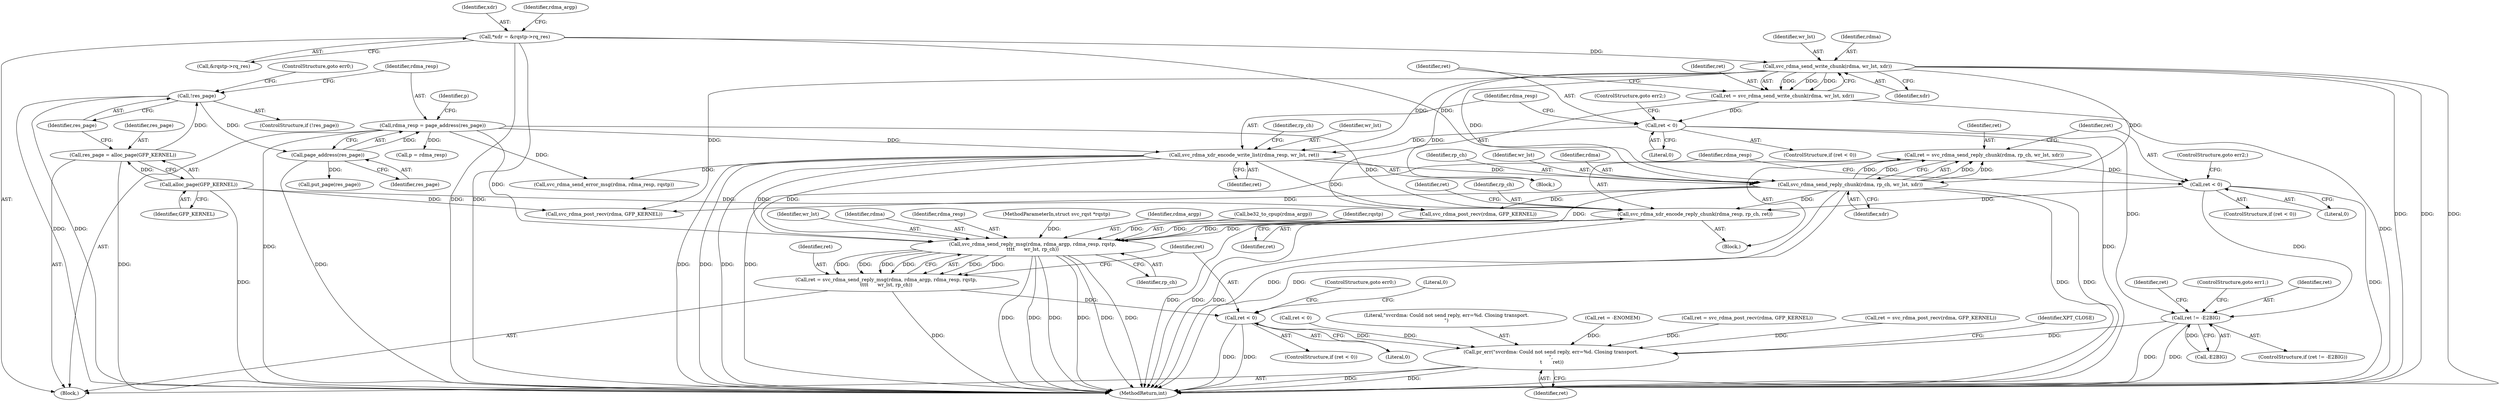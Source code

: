 digraph "0_linux_c70422f760c120480fee4de6c38804c72aa26bc1_40@API" {
"1000228" [label="(Call,ret = svc_rdma_send_reply_chunk(rdma, rp_ch, wr_lst, xdr))"];
"1000230" [label="(Call,svc_rdma_send_reply_chunk(rdma, rp_ch, wr_lst, xdr))"];
"1000212" [label="(Call,svc_rdma_send_write_chunk(rdma, wr_lst, xdr))"];
"1000119" [label="(Call,*xdr = &rqstp->rq_res)"];
"1000221" [label="(Call,svc_rdma_xdr_encode_write_list(rdma_resp, wr_lst, ret))"];
"1000157" [label="(Call,rdma_resp = page_address(res_page))"];
"1000159" [label="(Call,page_address(res_page))"];
"1000154" [label="(Call,!res_page)"];
"1000149" [label="(Call,res_page = alloc_page(GFP_KERNEL))"];
"1000151" [label="(Call,alloc_page(GFP_KERNEL))"];
"1000217" [label="(Call,ret < 0)"];
"1000210" [label="(Call,ret = svc_rdma_send_write_chunk(rdma, wr_lst, xdr))"];
"1000236" [label="(Call,ret < 0)"];
"1000240" [label="(Call,svc_rdma_xdr_encode_reply_chunk(rdma_resp, rp_ch, ret))"];
"1000254" [label="(Call,svc_rdma_send_reply_msg(rdma, rdma_argp, rdma_resp, rqstp,\n\t\t\t\t      wr_lst, rp_ch))"];
"1000252" [label="(Call,ret = svc_rdma_send_reply_msg(rdma, rdma_argp, rdma_resp, rqstp,\n\t\t\t\t      wr_lst, rp_ch))"];
"1000262" [label="(Call,ret < 0)"];
"1000300" [label="(Call,pr_err(\"svcrdma: Could not send reply, err=%d. Closing transport.\n\",\n \t       ret))"];
"1000270" [label="(Call,ret != -E2BIG)"];
"1000227" [label="(Block,)"];
"1000217" [label="(Call,ret < 0)"];
"1000155" [label="(Identifier,res_page)"];
"1000218" [label="(Identifier,ret)"];
"1000152" [label="(Identifier,GFP_KERNEL)"];
"1000259" [label="(Identifier,wr_lst)"];
"1000240" [label="(Call,svc_rdma_xdr_encode_reply_chunk(rdma_resp, rp_ch, ret))"];
"1000161" [label="(Call,p = rdma_resp)"];
"1000219" [label="(Literal,0)"];
"1000276" [label="(Identifier,ret)"];
"1000272" [label="(Call,-E2BIG)"];
"1000290" [label="(Call,ret < 0)"];
"1000157" [label="(Call,rdma_resp = page_address(res_page))"];
"1000300" [label="(Call,pr_err(\"svcrdma: Could not send reply, err=%d. Closing transport.\n\",\n \t       ret))"];
"1000154" [label="(Call,!res_page)"];
"1000254" [label="(Call,svc_rdma_send_reply_msg(rdma, rdma_argp, rdma_resp, rqstp,\n\t\t\t\t      wr_lst, rp_ch))"];
"1000253" [label="(Identifier,ret)"];
"1000236" [label="(Call,ret < 0)"];
"1000211" [label="(Identifier,ret)"];
"1000120" [label="(Identifier,xdr)"];
"1000162" [label="(Identifier,p)"];
"1000267" [label="(Literal,0)"];
"1000285" [label="(Call,svc_rdma_send_error_msg(rdma, rdma_resp, rqstp))"];
"1000153" [label="(ControlStructure,if (!res_page))"];
"1000150" [label="(Identifier,res_page)"];
"1000160" [label="(Identifier,res_page)"];
"1000232" [label="(Identifier,rp_ch)"];
"1000238" [label="(Literal,0)"];
"1000222" [label="(Identifier,rdma_resp)"];
"1000221" [label="(Call,svc_rdma_xdr_encode_write_list(rdma_resp, wr_lst, ret))"];
"1000255" [label="(Identifier,rdma)"];
"1000121" [label="(Call,&rqstp->rq_res)"];
"1000128" [label="(Identifier,rdma_argp)"];
"1000274" [label="(ControlStructure,goto err1;)"];
"1000234" [label="(Identifier,xdr)"];
"1000119" [label="(Call,*xdr = &rqstp->rq_res)"];
"1000301" [label="(Literal,\"svcrdma: Could not send reply, err=%d. Closing transport.\n\")"];
"1000226" [label="(Identifier,rp_ch)"];
"1000233" [label="(Identifier,wr_lst)"];
"1000237" [label="(Identifier,ret)"];
"1000277" [label="(Call,svc_rdma_post_recv(rdma, GFP_KERNEL))"];
"1000159" [label="(Call,page_address(res_page))"];
"1000241" [label="(Identifier,rdma_resp)"];
"1000257" [label="(Identifier,rdma_resp)"];
"1000209" [label="(Block,)"];
"1000252" [label="(Call,ret = svc_rdma_send_reply_msg(rdma, rdma_argp, rdma_resp, rqstp,\n\t\t\t\t      wr_lst, rp_ch))"];
"1000265" [label="(ControlStructure,goto err0;)"];
"1000235" [label="(ControlStructure,if (ret < 0))"];
"1000145" [label="(Call,ret = -ENOMEM)"];
"1000262" [label="(Call,ret < 0)"];
"1000244" [label="(Call,ret = svc_rdma_post_recv(rdma, GFP_KERNEL))"];
"1000243" [label="(Identifier,ret)"];
"1000215" [label="(Identifier,xdr)"];
"1000231" [label="(Identifier,rdma)"];
"1000230" [label="(Call,svc_rdma_send_reply_chunk(rdma, rp_ch, wr_lst, xdr))"];
"1000105" [label="(MethodParameterIn,struct svc_rqst *rqstp)"];
"1000158" [label="(Identifier,rdma_resp)"];
"1000210" [label="(Call,ret = svc_rdma_send_write_chunk(rdma, wr_lst, xdr))"];
"1000297" [label="(Call,put_page(res_page))"];
"1000214" [label="(Identifier,wr_lst)"];
"1000312" [label="(MethodReturn,int)"];
"1000220" [label="(ControlStructure,goto err2;)"];
"1000260" [label="(Identifier,rp_ch)"];
"1000269" [label="(ControlStructure,if (ret != -E2BIG))"];
"1000228" [label="(Call,ret = svc_rdma_send_reply_chunk(rdma, rp_ch, wr_lst, xdr))"];
"1000246" [label="(Call,svc_rdma_post_recv(rdma, GFP_KERNEL))"];
"1000245" [label="(Identifier,ret)"];
"1000261" [label="(ControlStructure,if (ret < 0))"];
"1000275" [label="(Call,ret = svc_rdma_post_recv(rdma, GFP_KERNEL))"];
"1000229" [label="(Identifier,ret)"];
"1000149" [label="(Call,res_page = alloc_page(GFP_KERNEL))"];
"1000256" [label="(Identifier,rdma_argp)"];
"1000216" [label="(ControlStructure,if (ret < 0))"];
"1000302" [label="(Identifier,ret)"];
"1000224" [label="(Identifier,ret)"];
"1000271" [label="(Identifier,ret)"];
"1000270" [label="(Call,ret != -E2BIG)"];
"1000239" [label="(ControlStructure,goto err2;)"];
"1000213" [label="(Identifier,rdma)"];
"1000151" [label="(Call,alloc_page(GFP_KERNEL))"];
"1000242" [label="(Identifier,rp_ch)"];
"1000143" [label="(Call,be32_to_cpup(rdma_argp))"];
"1000264" [label="(Literal,0)"];
"1000258" [label="(Identifier,rqstp)"];
"1000212" [label="(Call,svc_rdma_send_write_chunk(rdma, wr_lst, xdr))"];
"1000156" [label="(ControlStructure,goto err0;)"];
"1000106" [label="(Block,)"];
"1000304" [label="(Identifier,XPT_CLOSE)"];
"1000263" [label="(Identifier,ret)"];
"1000223" [label="(Identifier,wr_lst)"];
"1000228" -> "1000227"  [label="AST: "];
"1000228" -> "1000230"  [label="CFG: "];
"1000229" -> "1000228"  [label="AST: "];
"1000230" -> "1000228"  [label="AST: "];
"1000237" -> "1000228"  [label="CFG: "];
"1000228" -> "1000312"  [label="DDG: "];
"1000230" -> "1000228"  [label="DDG: "];
"1000230" -> "1000228"  [label="DDG: "];
"1000230" -> "1000228"  [label="DDG: "];
"1000230" -> "1000228"  [label="DDG: "];
"1000228" -> "1000236"  [label="DDG: "];
"1000230" -> "1000234"  [label="CFG: "];
"1000231" -> "1000230"  [label="AST: "];
"1000232" -> "1000230"  [label="AST: "];
"1000233" -> "1000230"  [label="AST: "];
"1000234" -> "1000230"  [label="AST: "];
"1000230" -> "1000312"  [label="DDG: "];
"1000230" -> "1000312"  [label="DDG: "];
"1000230" -> "1000312"  [label="DDG: "];
"1000230" -> "1000312"  [label="DDG: "];
"1000212" -> "1000230"  [label="DDG: "];
"1000212" -> "1000230"  [label="DDG: "];
"1000221" -> "1000230"  [label="DDG: "];
"1000119" -> "1000230"  [label="DDG: "];
"1000230" -> "1000240"  [label="DDG: "];
"1000230" -> "1000246"  [label="DDG: "];
"1000230" -> "1000254"  [label="DDG: "];
"1000230" -> "1000277"  [label="DDG: "];
"1000212" -> "1000210"  [label="AST: "];
"1000212" -> "1000215"  [label="CFG: "];
"1000213" -> "1000212"  [label="AST: "];
"1000214" -> "1000212"  [label="AST: "];
"1000215" -> "1000212"  [label="AST: "];
"1000210" -> "1000212"  [label="CFG: "];
"1000212" -> "1000312"  [label="DDG: "];
"1000212" -> "1000312"  [label="DDG: "];
"1000212" -> "1000312"  [label="DDG: "];
"1000212" -> "1000210"  [label="DDG: "];
"1000212" -> "1000210"  [label="DDG: "];
"1000212" -> "1000210"  [label="DDG: "];
"1000119" -> "1000212"  [label="DDG: "];
"1000212" -> "1000221"  [label="DDG: "];
"1000212" -> "1000246"  [label="DDG: "];
"1000212" -> "1000277"  [label="DDG: "];
"1000119" -> "1000106"  [label="AST: "];
"1000119" -> "1000121"  [label="CFG: "];
"1000120" -> "1000119"  [label="AST: "];
"1000121" -> "1000119"  [label="AST: "];
"1000128" -> "1000119"  [label="CFG: "];
"1000119" -> "1000312"  [label="DDG: "];
"1000119" -> "1000312"  [label="DDG: "];
"1000221" -> "1000209"  [label="AST: "];
"1000221" -> "1000224"  [label="CFG: "];
"1000222" -> "1000221"  [label="AST: "];
"1000223" -> "1000221"  [label="AST: "];
"1000224" -> "1000221"  [label="AST: "];
"1000226" -> "1000221"  [label="CFG: "];
"1000221" -> "1000312"  [label="DDG: "];
"1000221" -> "1000312"  [label="DDG: "];
"1000221" -> "1000312"  [label="DDG: "];
"1000157" -> "1000221"  [label="DDG: "];
"1000217" -> "1000221"  [label="DDG: "];
"1000221" -> "1000240"  [label="DDG: "];
"1000221" -> "1000254"  [label="DDG: "];
"1000221" -> "1000254"  [label="DDG: "];
"1000221" -> "1000285"  [label="DDG: "];
"1000157" -> "1000106"  [label="AST: "];
"1000157" -> "1000159"  [label="CFG: "];
"1000158" -> "1000157"  [label="AST: "];
"1000159" -> "1000157"  [label="AST: "];
"1000162" -> "1000157"  [label="CFG: "];
"1000157" -> "1000312"  [label="DDG: "];
"1000159" -> "1000157"  [label="DDG: "];
"1000157" -> "1000161"  [label="DDG: "];
"1000157" -> "1000240"  [label="DDG: "];
"1000157" -> "1000254"  [label="DDG: "];
"1000157" -> "1000285"  [label="DDG: "];
"1000159" -> "1000160"  [label="CFG: "];
"1000160" -> "1000159"  [label="AST: "];
"1000159" -> "1000312"  [label="DDG: "];
"1000154" -> "1000159"  [label="DDG: "];
"1000159" -> "1000297"  [label="DDG: "];
"1000154" -> "1000153"  [label="AST: "];
"1000154" -> "1000155"  [label="CFG: "];
"1000155" -> "1000154"  [label="AST: "];
"1000156" -> "1000154"  [label="CFG: "];
"1000158" -> "1000154"  [label="CFG: "];
"1000154" -> "1000312"  [label="DDG: "];
"1000154" -> "1000312"  [label="DDG: "];
"1000149" -> "1000154"  [label="DDG: "];
"1000149" -> "1000106"  [label="AST: "];
"1000149" -> "1000151"  [label="CFG: "];
"1000150" -> "1000149"  [label="AST: "];
"1000151" -> "1000149"  [label="AST: "];
"1000155" -> "1000149"  [label="CFG: "];
"1000149" -> "1000312"  [label="DDG: "];
"1000151" -> "1000149"  [label="DDG: "];
"1000151" -> "1000152"  [label="CFG: "];
"1000152" -> "1000151"  [label="AST: "];
"1000151" -> "1000312"  [label="DDG: "];
"1000151" -> "1000246"  [label="DDG: "];
"1000151" -> "1000277"  [label="DDG: "];
"1000217" -> "1000216"  [label="AST: "];
"1000217" -> "1000219"  [label="CFG: "];
"1000218" -> "1000217"  [label="AST: "];
"1000219" -> "1000217"  [label="AST: "];
"1000220" -> "1000217"  [label="CFG: "];
"1000222" -> "1000217"  [label="CFG: "];
"1000217" -> "1000312"  [label="DDG: "];
"1000210" -> "1000217"  [label="DDG: "];
"1000217" -> "1000270"  [label="DDG: "];
"1000210" -> "1000209"  [label="AST: "];
"1000211" -> "1000210"  [label="AST: "];
"1000218" -> "1000210"  [label="CFG: "];
"1000210" -> "1000312"  [label="DDG: "];
"1000236" -> "1000235"  [label="AST: "];
"1000236" -> "1000238"  [label="CFG: "];
"1000237" -> "1000236"  [label="AST: "];
"1000238" -> "1000236"  [label="AST: "];
"1000239" -> "1000236"  [label="CFG: "];
"1000241" -> "1000236"  [label="CFG: "];
"1000236" -> "1000312"  [label="DDG: "];
"1000236" -> "1000240"  [label="DDG: "];
"1000236" -> "1000270"  [label="DDG: "];
"1000240" -> "1000227"  [label="AST: "];
"1000240" -> "1000243"  [label="CFG: "];
"1000241" -> "1000240"  [label="AST: "];
"1000242" -> "1000240"  [label="AST: "];
"1000243" -> "1000240"  [label="AST: "];
"1000245" -> "1000240"  [label="CFG: "];
"1000240" -> "1000312"  [label="DDG: "];
"1000240" -> "1000312"  [label="DDG: "];
"1000240" -> "1000312"  [label="DDG: "];
"1000240" -> "1000254"  [label="DDG: "];
"1000240" -> "1000254"  [label="DDG: "];
"1000254" -> "1000252"  [label="AST: "];
"1000254" -> "1000260"  [label="CFG: "];
"1000255" -> "1000254"  [label="AST: "];
"1000256" -> "1000254"  [label="AST: "];
"1000257" -> "1000254"  [label="AST: "];
"1000258" -> "1000254"  [label="AST: "];
"1000259" -> "1000254"  [label="AST: "];
"1000260" -> "1000254"  [label="AST: "];
"1000252" -> "1000254"  [label="CFG: "];
"1000254" -> "1000312"  [label="DDG: "];
"1000254" -> "1000312"  [label="DDG: "];
"1000254" -> "1000312"  [label="DDG: "];
"1000254" -> "1000312"  [label="DDG: "];
"1000254" -> "1000312"  [label="DDG: "];
"1000254" -> "1000312"  [label="DDG: "];
"1000254" -> "1000252"  [label="DDG: "];
"1000254" -> "1000252"  [label="DDG: "];
"1000254" -> "1000252"  [label="DDG: "];
"1000254" -> "1000252"  [label="DDG: "];
"1000254" -> "1000252"  [label="DDG: "];
"1000254" -> "1000252"  [label="DDG: "];
"1000246" -> "1000254"  [label="DDG: "];
"1000143" -> "1000254"  [label="DDG: "];
"1000105" -> "1000254"  [label="DDG: "];
"1000252" -> "1000106"  [label="AST: "];
"1000253" -> "1000252"  [label="AST: "];
"1000263" -> "1000252"  [label="CFG: "];
"1000252" -> "1000312"  [label="DDG: "];
"1000252" -> "1000262"  [label="DDG: "];
"1000262" -> "1000261"  [label="AST: "];
"1000262" -> "1000264"  [label="CFG: "];
"1000263" -> "1000262"  [label="AST: "];
"1000264" -> "1000262"  [label="AST: "];
"1000265" -> "1000262"  [label="CFG: "];
"1000267" -> "1000262"  [label="CFG: "];
"1000262" -> "1000312"  [label="DDG: "];
"1000262" -> "1000312"  [label="DDG: "];
"1000262" -> "1000300"  [label="DDG: "];
"1000300" -> "1000106"  [label="AST: "];
"1000300" -> "1000302"  [label="CFG: "];
"1000301" -> "1000300"  [label="AST: "];
"1000302" -> "1000300"  [label="AST: "];
"1000304" -> "1000300"  [label="CFG: "];
"1000300" -> "1000312"  [label="DDG: "];
"1000300" -> "1000312"  [label="DDG: "];
"1000290" -> "1000300"  [label="DDG: "];
"1000275" -> "1000300"  [label="DDG: "];
"1000244" -> "1000300"  [label="DDG: "];
"1000145" -> "1000300"  [label="DDG: "];
"1000270" -> "1000300"  [label="DDG: "];
"1000270" -> "1000269"  [label="AST: "];
"1000270" -> "1000272"  [label="CFG: "];
"1000271" -> "1000270"  [label="AST: "];
"1000272" -> "1000270"  [label="AST: "];
"1000274" -> "1000270"  [label="CFG: "];
"1000276" -> "1000270"  [label="CFG: "];
"1000270" -> "1000312"  [label="DDG: "];
"1000270" -> "1000312"  [label="DDG: "];
"1000272" -> "1000270"  [label="DDG: "];
}
